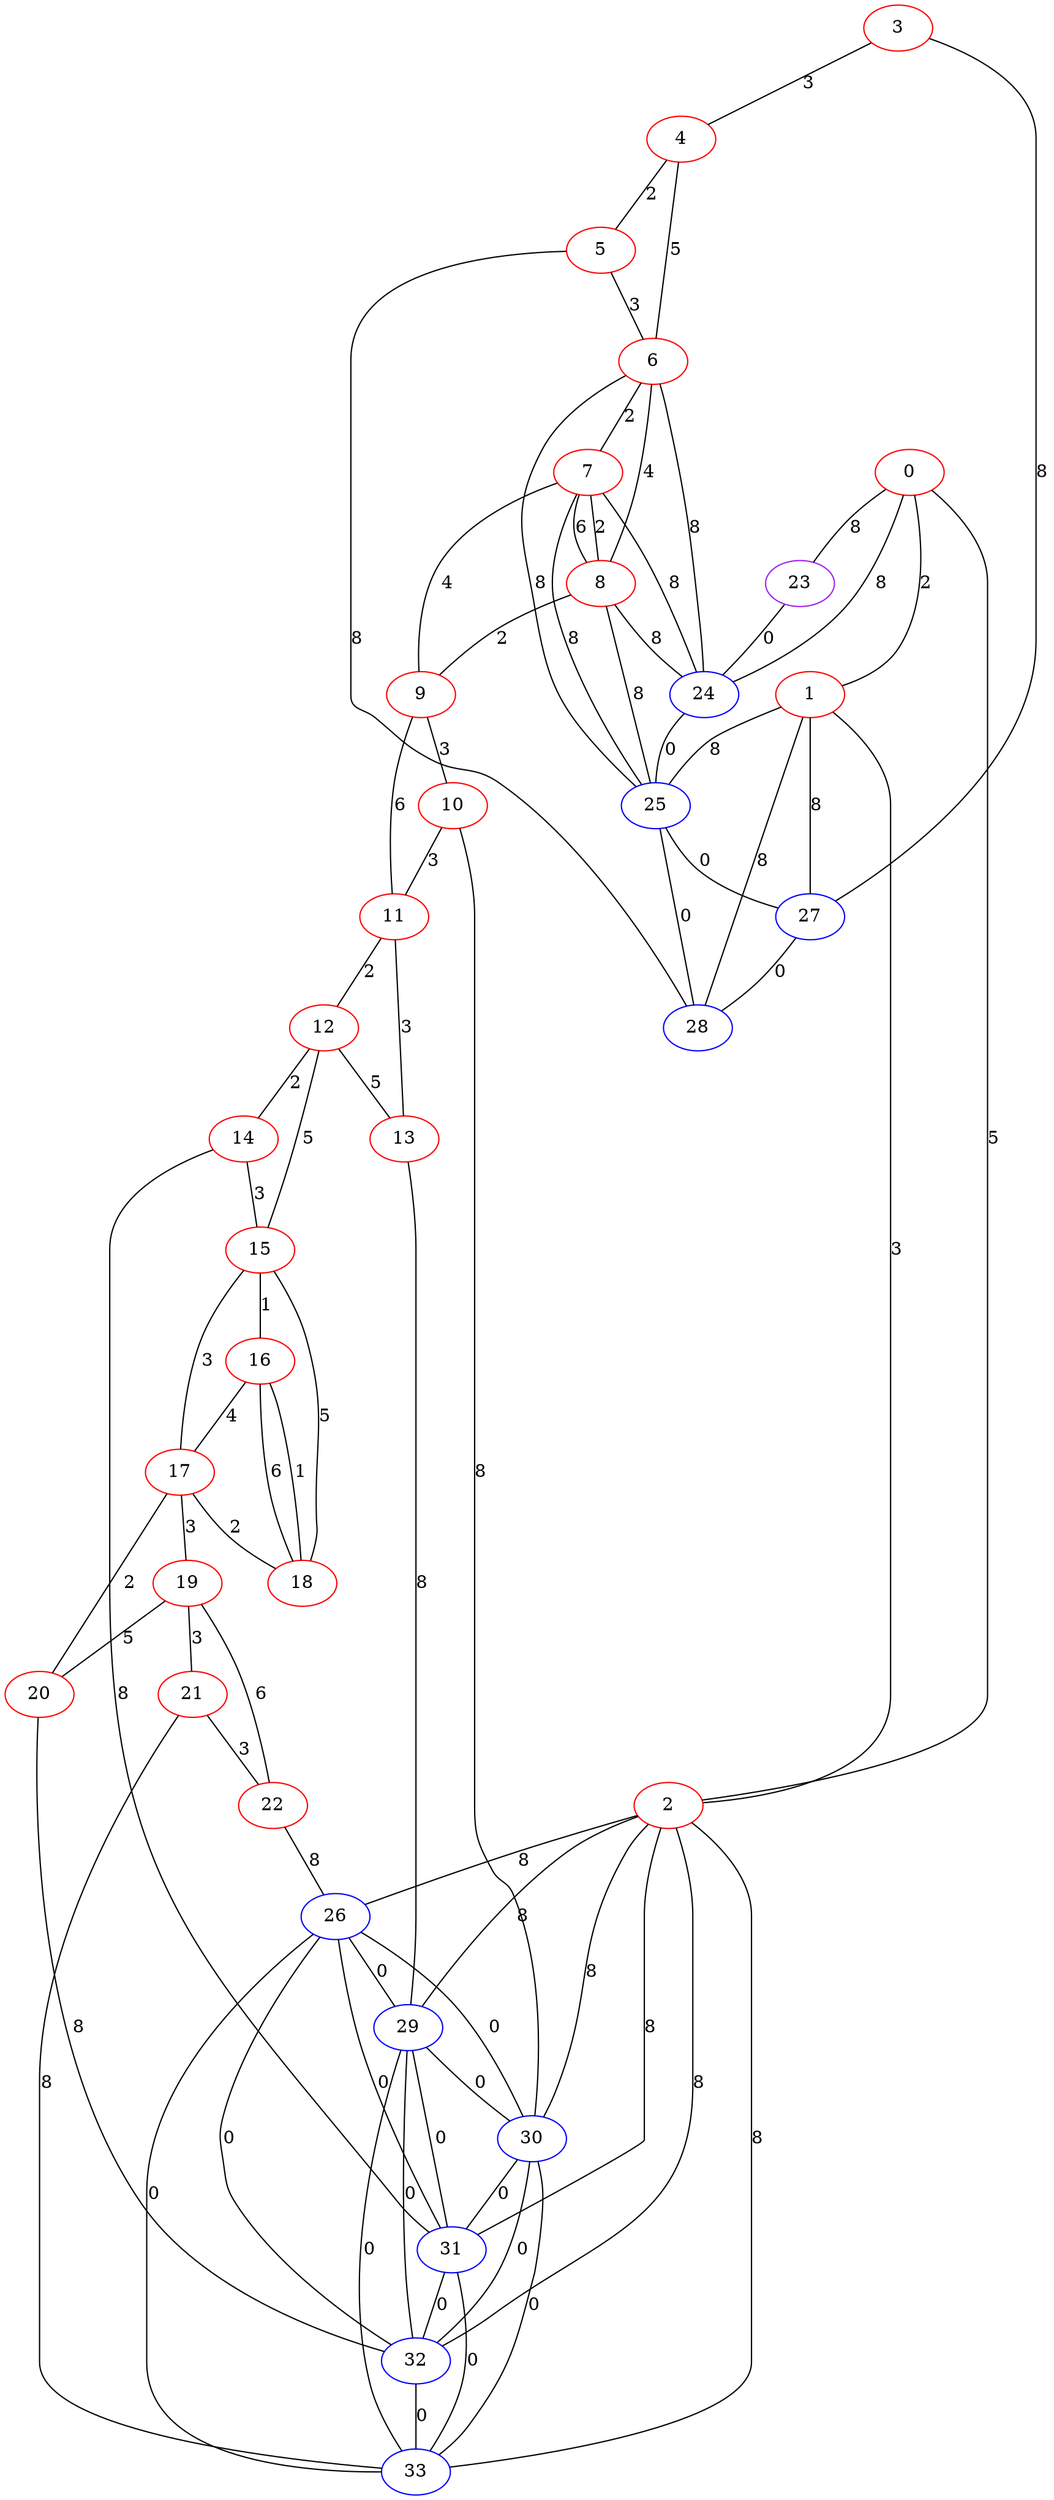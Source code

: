 graph "" {
0 [color=red, weight=1];
1 [color=red, weight=1];
2 [color=red, weight=1];
3 [color=red, weight=1];
4 [color=red, weight=1];
5 [color=red, weight=1];
6 [color=red, weight=1];
7 [color=red, weight=1];
8 [color=red, weight=1];
9 [color=red, weight=1];
10 [color=red, weight=1];
11 [color=red, weight=1];
12 [color=red, weight=1];
13 [color=red, weight=1];
14 [color=red, weight=1];
15 [color=red, weight=1];
16 [color=red, weight=1];
17 [color=red, weight=1];
18 [color=red, weight=1];
19 [color=red, weight=1];
20 [color=red, weight=1];
21 [color=red, weight=1];
22 [color=red, weight=1];
23 [color=purple, weight=4];
24 [color=blue, weight=3];
25 [color=blue, weight=3];
26 [color=blue, weight=3];
27 [color=blue, weight=3];
28 [color=blue, weight=3];
29 [color=blue, weight=3];
30 [color=blue, weight=3];
31 [color=blue, weight=3];
32 [color=blue, weight=3];
33 [color=blue, weight=3];
0 -- 24  [key=0, label=8];
0 -- 1  [key=0, label=2];
0 -- 2  [key=0, label=5];
0 -- 23  [key=0, label=8];
1 -- 25  [key=0, label=8];
1 -- 2  [key=0, label=3];
1 -- 27  [key=0, label=8];
1 -- 28  [key=0, label=8];
2 -- 33  [key=0, label=8];
2 -- 32  [key=0, label=8];
2 -- 26  [key=0, label=8];
2 -- 29  [key=0, label=8];
2 -- 30  [key=0, label=8];
2 -- 31  [key=0, label=8];
3 -- 27  [key=0, label=8];
3 -- 4  [key=0, label=3];
4 -- 5  [key=0, label=2];
4 -- 6  [key=0, label=5];
5 -- 28  [key=0, label=8];
5 -- 6  [key=0, label=3];
6 -- 7  [key=0, label=2];
6 -- 8  [key=0, label=4];
6 -- 24  [key=0, label=8];
6 -- 25  [key=0, label=8];
7 -- 8  [key=0, label=2];
7 -- 8  [key=1, label=6];
7 -- 9  [key=0, label=4];
7 -- 25  [key=0, label=8];
7 -- 24  [key=0, label=8];
8 -- 24  [key=0, label=8];
8 -- 9  [key=0, label=2];
8 -- 25  [key=0, label=8];
9 -- 10  [key=0, label=3];
9 -- 11  [key=0, label=6];
10 -- 11  [key=0, label=3];
10 -- 30  [key=0, label=8];
11 -- 12  [key=0, label=2];
11 -- 13  [key=0, label=3];
12 -- 13  [key=0, label=5];
12 -- 14  [key=0, label=2];
12 -- 15  [key=0, label=5];
13 -- 29  [key=0, label=8];
14 -- 31  [key=0, label=8];
14 -- 15  [key=0, label=3];
15 -- 16  [key=0, label=1];
15 -- 17  [key=0, label=3];
15 -- 18  [key=0, label=5];
16 -- 17  [key=0, label=4];
16 -- 18  [key=0, label=1];
16 -- 18  [key=1, label=6];
17 -- 18  [key=0, label=2];
17 -- 19  [key=0, label=3];
17 -- 20  [key=0, label=2];
19 -- 20  [key=0, label=5];
19 -- 21  [key=0, label=3];
19 -- 22  [key=0, label=6];
20 -- 32  [key=0, label=8];
21 -- 33  [key=0, label=8];
21 -- 22  [key=0, label=3];
22 -- 26  [key=0, label=8];
23 -- 24  [key=0, label=0];
24 -- 25  [key=0, label=0];
25 -- 27  [key=0, label=0];
25 -- 28  [key=0, label=0];
26 -- 32  [key=0, label=0];
26 -- 33  [key=0, label=0];
26 -- 29  [key=0, label=0];
26 -- 30  [key=0, label=0];
26 -- 31  [key=0, label=0];
27 -- 28  [key=0, label=0];
29 -- 32  [key=0, label=0];
29 -- 33  [key=0, label=0];
29 -- 30  [key=0, label=0];
29 -- 31  [key=0, label=0];
30 -- 32  [key=0, label=0];
30 -- 33  [key=0, label=0];
30 -- 31  [key=0, label=0];
31 -- 32  [key=0, label=0];
31 -- 33  [key=0, label=0];
32 -- 33  [key=0, label=0];
}
